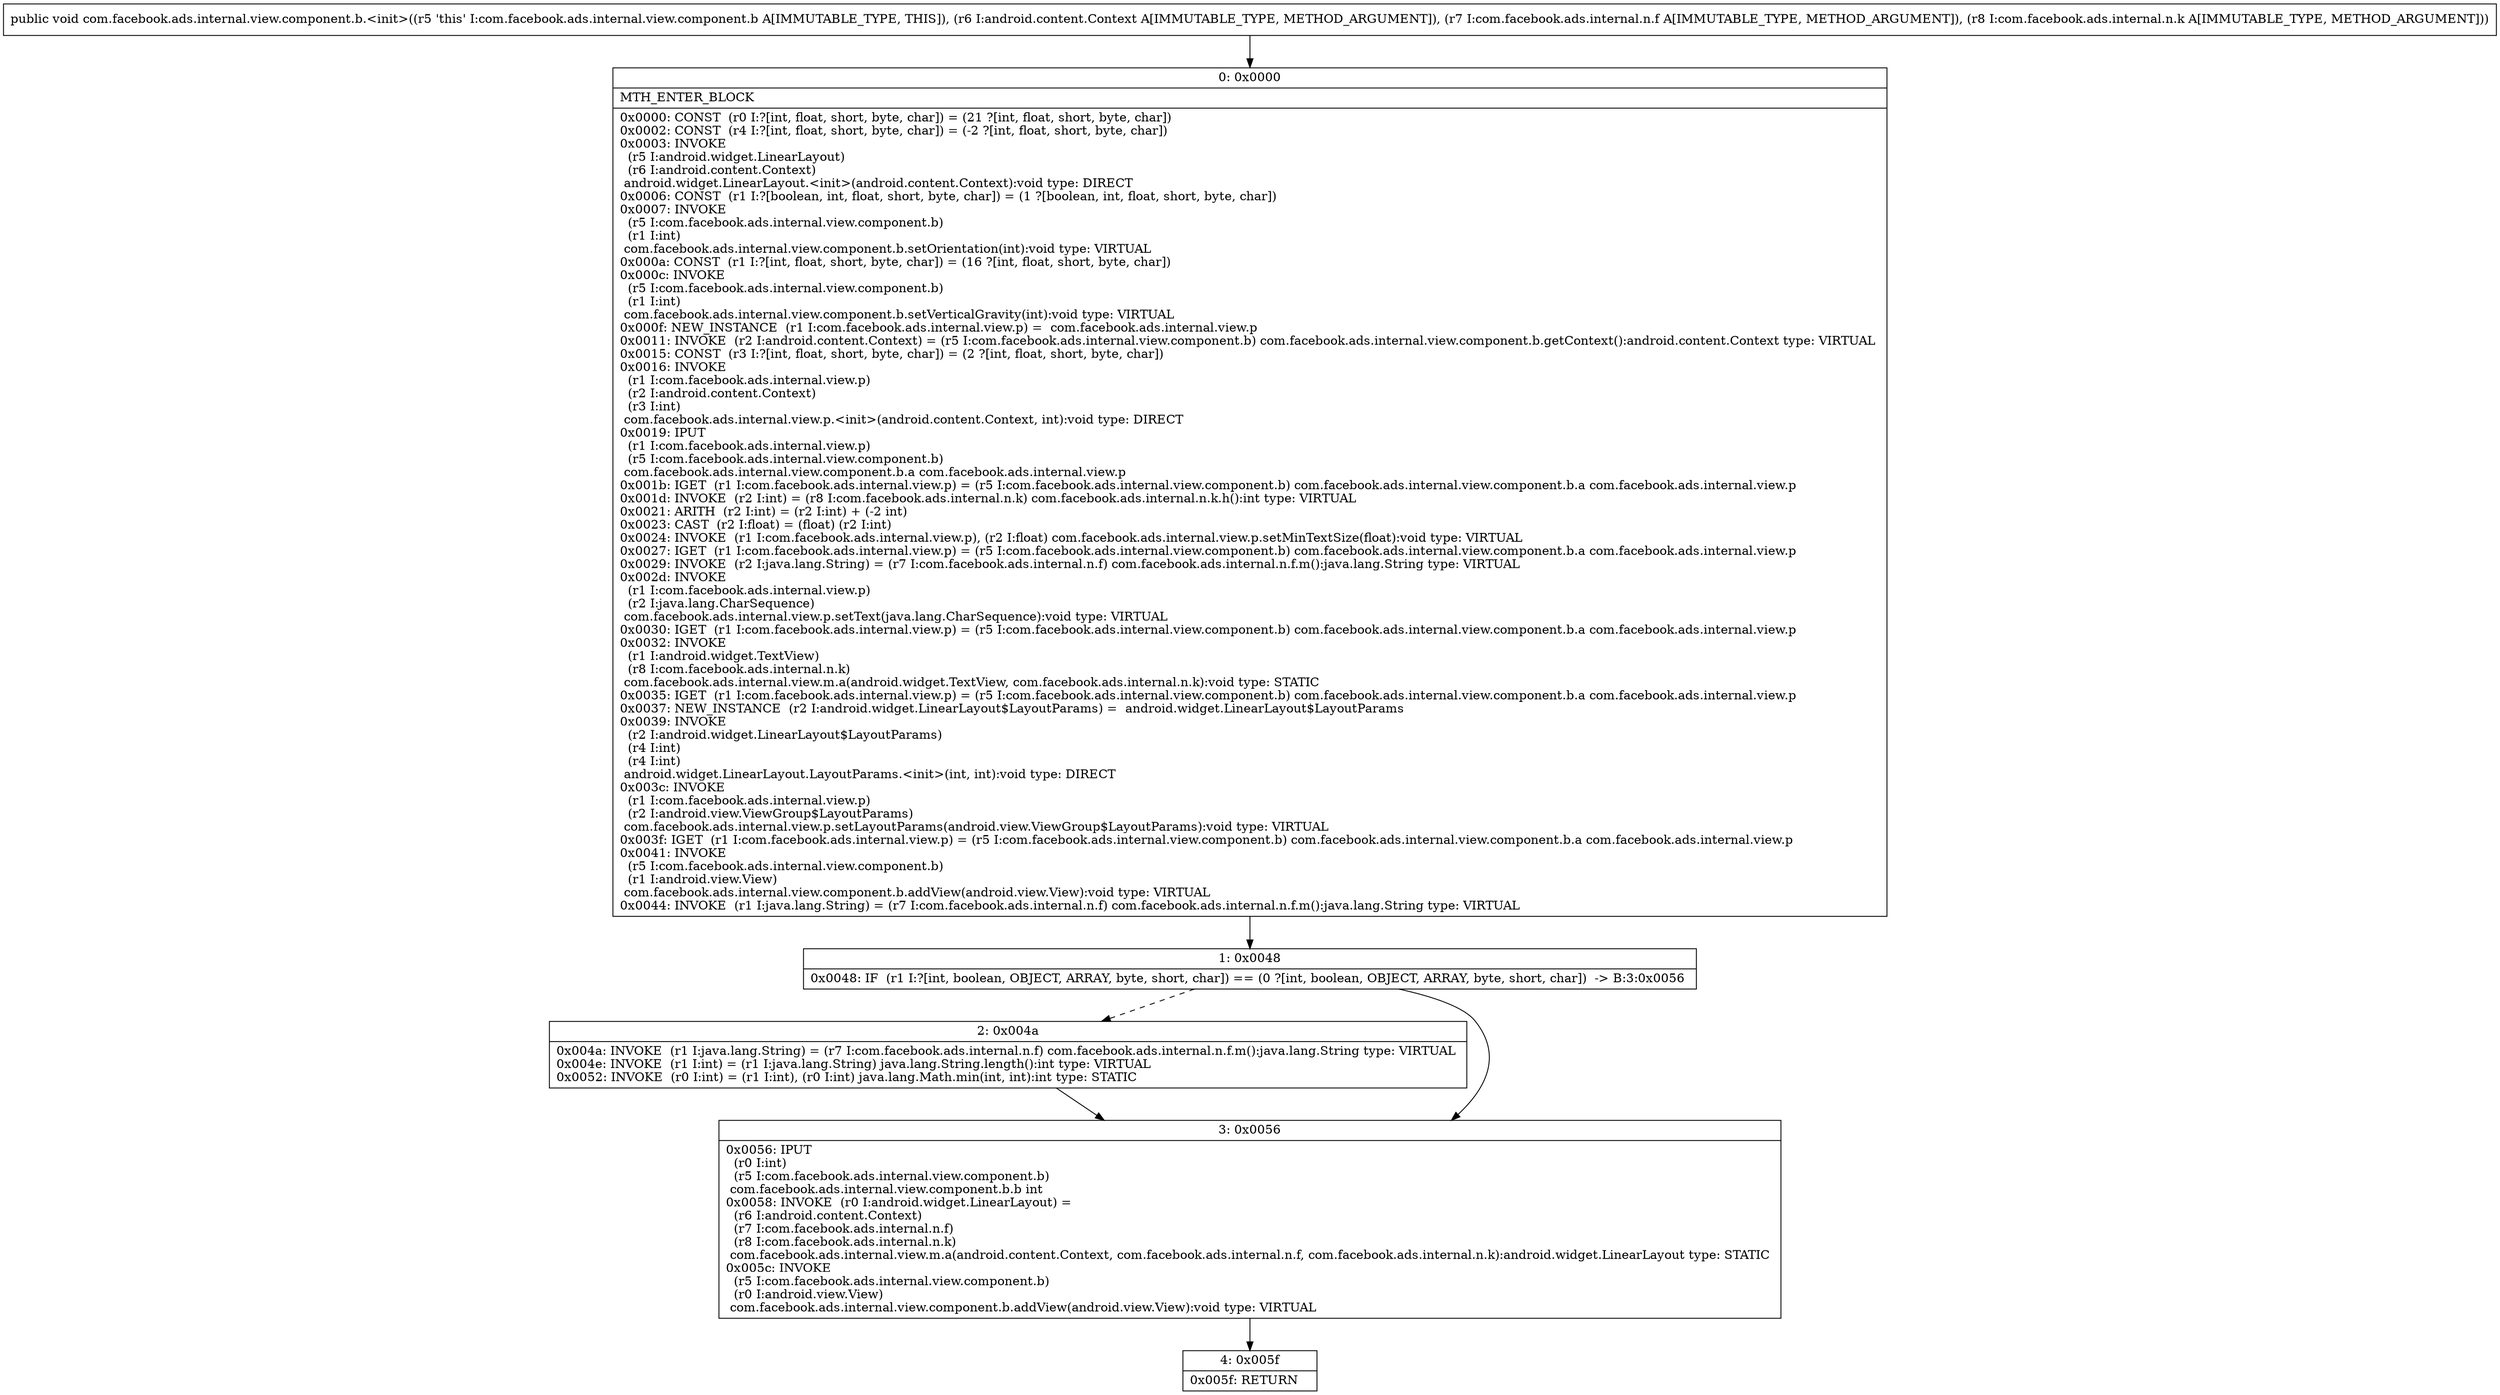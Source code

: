 digraph "CFG forcom.facebook.ads.internal.view.component.b.\<init\>(Landroid\/content\/Context;Lcom\/facebook\/ads\/internal\/n\/f;Lcom\/facebook\/ads\/internal\/n\/k;)V" {
Node_0 [shape=record,label="{0\:\ 0x0000|MTH_ENTER_BLOCK\l|0x0000: CONST  (r0 I:?[int, float, short, byte, char]) = (21 ?[int, float, short, byte, char]) \l0x0002: CONST  (r4 I:?[int, float, short, byte, char]) = (\-2 ?[int, float, short, byte, char]) \l0x0003: INVOKE  \l  (r5 I:android.widget.LinearLayout)\l  (r6 I:android.content.Context)\l android.widget.LinearLayout.\<init\>(android.content.Context):void type: DIRECT \l0x0006: CONST  (r1 I:?[boolean, int, float, short, byte, char]) = (1 ?[boolean, int, float, short, byte, char]) \l0x0007: INVOKE  \l  (r5 I:com.facebook.ads.internal.view.component.b)\l  (r1 I:int)\l com.facebook.ads.internal.view.component.b.setOrientation(int):void type: VIRTUAL \l0x000a: CONST  (r1 I:?[int, float, short, byte, char]) = (16 ?[int, float, short, byte, char]) \l0x000c: INVOKE  \l  (r5 I:com.facebook.ads.internal.view.component.b)\l  (r1 I:int)\l com.facebook.ads.internal.view.component.b.setVerticalGravity(int):void type: VIRTUAL \l0x000f: NEW_INSTANCE  (r1 I:com.facebook.ads.internal.view.p) =  com.facebook.ads.internal.view.p \l0x0011: INVOKE  (r2 I:android.content.Context) = (r5 I:com.facebook.ads.internal.view.component.b) com.facebook.ads.internal.view.component.b.getContext():android.content.Context type: VIRTUAL \l0x0015: CONST  (r3 I:?[int, float, short, byte, char]) = (2 ?[int, float, short, byte, char]) \l0x0016: INVOKE  \l  (r1 I:com.facebook.ads.internal.view.p)\l  (r2 I:android.content.Context)\l  (r3 I:int)\l com.facebook.ads.internal.view.p.\<init\>(android.content.Context, int):void type: DIRECT \l0x0019: IPUT  \l  (r1 I:com.facebook.ads.internal.view.p)\l  (r5 I:com.facebook.ads.internal.view.component.b)\l com.facebook.ads.internal.view.component.b.a com.facebook.ads.internal.view.p \l0x001b: IGET  (r1 I:com.facebook.ads.internal.view.p) = (r5 I:com.facebook.ads.internal.view.component.b) com.facebook.ads.internal.view.component.b.a com.facebook.ads.internal.view.p \l0x001d: INVOKE  (r2 I:int) = (r8 I:com.facebook.ads.internal.n.k) com.facebook.ads.internal.n.k.h():int type: VIRTUAL \l0x0021: ARITH  (r2 I:int) = (r2 I:int) + (\-2 int) \l0x0023: CAST  (r2 I:float) = (float) (r2 I:int) \l0x0024: INVOKE  (r1 I:com.facebook.ads.internal.view.p), (r2 I:float) com.facebook.ads.internal.view.p.setMinTextSize(float):void type: VIRTUAL \l0x0027: IGET  (r1 I:com.facebook.ads.internal.view.p) = (r5 I:com.facebook.ads.internal.view.component.b) com.facebook.ads.internal.view.component.b.a com.facebook.ads.internal.view.p \l0x0029: INVOKE  (r2 I:java.lang.String) = (r7 I:com.facebook.ads.internal.n.f) com.facebook.ads.internal.n.f.m():java.lang.String type: VIRTUAL \l0x002d: INVOKE  \l  (r1 I:com.facebook.ads.internal.view.p)\l  (r2 I:java.lang.CharSequence)\l com.facebook.ads.internal.view.p.setText(java.lang.CharSequence):void type: VIRTUAL \l0x0030: IGET  (r1 I:com.facebook.ads.internal.view.p) = (r5 I:com.facebook.ads.internal.view.component.b) com.facebook.ads.internal.view.component.b.a com.facebook.ads.internal.view.p \l0x0032: INVOKE  \l  (r1 I:android.widget.TextView)\l  (r8 I:com.facebook.ads.internal.n.k)\l com.facebook.ads.internal.view.m.a(android.widget.TextView, com.facebook.ads.internal.n.k):void type: STATIC \l0x0035: IGET  (r1 I:com.facebook.ads.internal.view.p) = (r5 I:com.facebook.ads.internal.view.component.b) com.facebook.ads.internal.view.component.b.a com.facebook.ads.internal.view.p \l0x0037: NEW_INSTANCE  (r2 I:android.widget.LinearLayout$LayoutParams) =  android.widget.LinearLayout$LayoutParams \l0x0039: INVOKE  \l  (r2 I:android.widget.LinearLayout$LayoutParams)\l  (r4 I:int)\l  (r4 I:int)\l android.widget.LinearLayout.LayoutParams.\<init\>(int, int):void type: DIRECT \l0x003c: INVOKE  \l  (r1 I:com.facebook.ads.internal.view.p)\l  (r2 I:android.view.ViewGroup$LayoutParams)\l com.facebook.ads.internal.view.p.setLayoutParams(android.view.ViewGroup$LayoutParams):void type: VIRTUAL \l0x003f: IGET  (r1 I:com.facebook.ads.internal.view.p) = (r5 I:com.facebook.ads.internal.view.component.b) com.facebook.ads.internal.view.component.b.a com.facebook.ads.internal.view.p \l0x0041: INVOKE  \l  (r5 I:com.facebook.ads.internal.view.component.b)\l  (r1 I:android.view.View)\l com.facebook.ads.internal.view.component.b.addView(android.view.View):void type: VIRTUAL \l0x0044: INVOKE  (r1 I:java.lang.String) = (r7 I:com.facebook.ads.internal.n.f) com.facebook.ads.internal.n.f.m():java.lang.String type: VIRTUAL \l}"];
Node_1 [shape=record,label="{1\:\ 0x0048|0x0048: IF  (r1 I:?[int, boolean, OBJECT, ARRAY, byte, short, char]) == (0 ?[int, boolean, OBJECT, ARRAY, byte, short, char])  \-\> B:3:0x0056 \l}"];
Node_2 [shape=record,label="{2\:\ 0x004a|0x004a: INVOKE  (r1 I:java.lang.String) = (r7 I:com.facebook.ads.internal.n.f) com.facebook.ads.internal.n.f.m():java.lang.String type: VIRTUAL \l0x004e: INVOKE  (r1 I:int) = (r1 I:java.lang.String) java.lang.String.length():int type: VIRTUAL \l0x0052: INVOKE  (r0 I:int) = (r1 I:int), (r0 I:int) java.lang.Math.min(int, int):int type: STATIC \l}"];
Node_3 [shape=record,label="{3\:\ 0x0056|0x0056: IPUT  \l  (r0 I:int)\l  (r5 I:com.facebook.ads.internal.view.component.b)\l com.facebook.ads.internal.view.component.b.b int \l0x0058: INVOKE  (r0 I:android.widget.LinearLayout) = \l  (r6 I:android.content.Context)\l  (r7 I:com.facebook.ads.internal.n.f)\l  (r8 I:com.facebook.ads.internal.n.k)\l com.facebook.ads.internal.view.m.a(android.content.Context, com.facebook.ads.internal.n.f, com.facebook.ads.internal.n.k):android.widget.LinearLayout type: STATIC \l0x005c: INVOKE  \l  (r5 I:com.facebook.ads.internal.view.component.b)\l  (r0 I:android.view.View)\l com.facebook.ads.internal.view.component.b.addView(android.view.View):void type: VIRTUAL \l}"];
Node_4 [shape=record,label="{4\:\ 0x005f|0x005f: RETURN   \l}"];
MethodNode[shape=record,label="{public void com.facebook.ads.internal.view.component.b.\<init\>((r5 'this' I:com.facebook.ads.internal.view.component.b A[IMMUTABLE_TYPE, THIS]), (r6 I:android.content.Context A[IMMUTABLE_TYPE, METHOD_ARGUMENT]), (r7 I:com.facebook.ads.internal.n.f A[IMMUTABLE_TYPE, METHOD_ARGUMENT]), (r8 I:com.facebook.ads.internal.n.k A[IMMUTABLE_TYPE, METHOD_ARGUMENT])) }"];
MethodNode -> Node_0;
Node_0 -> Node_1;
Node_1 -> Node_2[style=dashed];
Node_1 -> Node_3;
Node_2 -> Node_3;
Node_3 -> Node_4;
}


